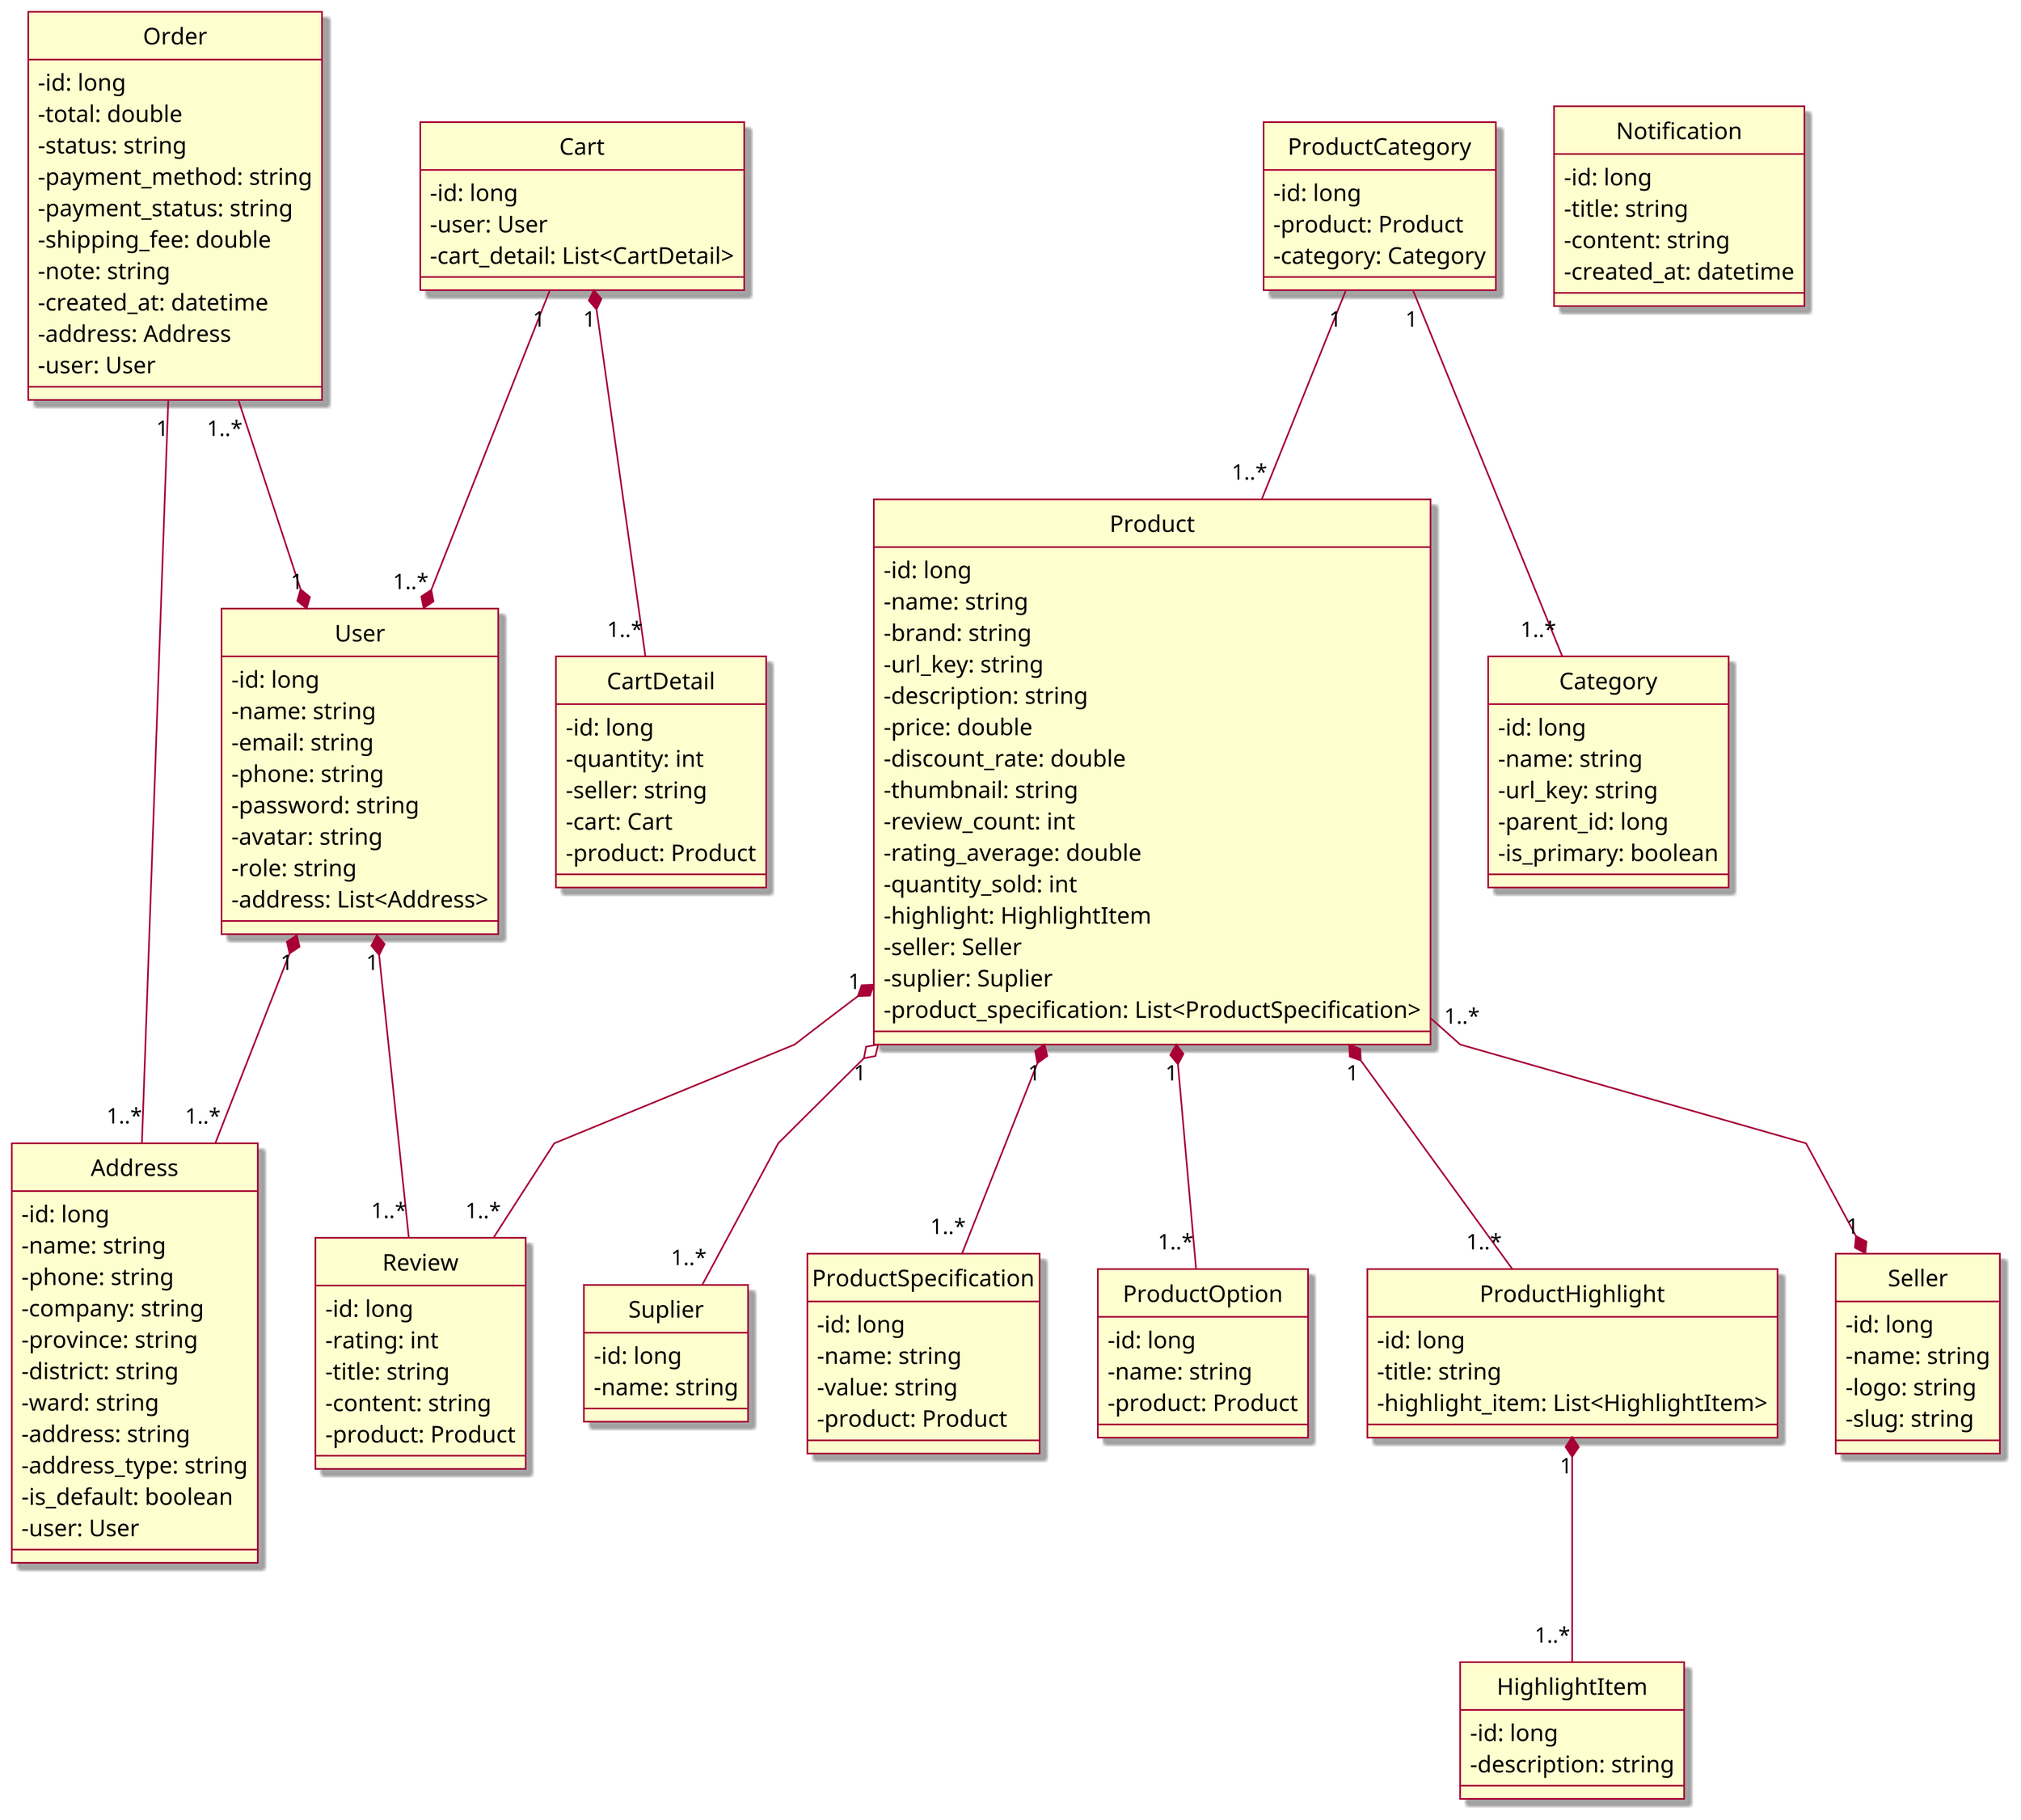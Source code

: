 @startuml Class Diagram

skin rose
skinparam classAttributeIconSize 0
' skinparam linetype ortho
skinparam linetype polyline
hide circle
scale 3

' Product
class Product{
    - id: long
    - name: string
    - brand: string
    - url_key: string
    - description: string
    - price: double
    - discount_rate: double
    - thumbnail: string
    - review_count: int
    - rating_average: double
    - quantity_sold: int
    - highlight: HighlightItem
    - seller: Seller
    - suplier: Suplier
    - product_specification: List<ProductSpecification>
}

class Suplier{
    - id: long
    - name: string
}

class ProductSpecification{
    - id: long
    - name: string
    - value: string
    - product: Product
}

class ProductOption{
    - id: long
    - name: string
    - product: Product
}

class ProductCategory{
    - id: long
    - product: Product
    - category: Category
}

class ProductHighlight{
    - id: long
    - title: string
    - highlight_item: List<HighlightItem>
}

class HighlightItem{
    - id: long
    - description: string
}

class Seller{
    - id: long
    - name: string
    - logo: string
    - slug: string
}

' Category
class Category{
    - id: long
    - name: string
    - url_key: string
    - parent_id: long
    - is_primary: boolean
}

' Review
class Review{
    - id: long
    - rating: int
    - title: string
    - content: string
    - product: Product
}

' User
class User{
    - id: long
    - name: string
    - email: string
    - phone: string
    - password: string
    - avatar: string
    - role: string
    - address: List<Address>
}

class Address{
    - id: long
    - name: string
    - phone: string
    - company: string
    - province: string
    - district: string
    - ward: string
    - address: string
    - address_type: string
    - is_default: boolean
    - user: User
}


' Cart
class Cart{
    - id: long
    - user: User
    - cart_detail: List<CartDetail>
}

class CartDetail{
    - id: long
    - quantity: int
    - seller: string
    - cart: Cart
    - product: Product
}

' Order
class Order{
    - id: long
    - total: double
    - status: string
    - payment_method: string
    - payment_status: string
    - shipping_fee: double
    - note: string
    - created_at: datetime
    - address: Address
    - user: User
}

' Notification
class Notification{
    - id: long
    - title: string
    - content: string
    - created_at: datetime
}

Product "1" *-- "1..*" ProductSpecification
Product "1" *-- "1..*" ProductOption
Product "1..* "--* "1" Seller
Product "1" o-- "1..*" Suplier
Product "1" *-- "1..*" Review
Product "1" *-- "1..*" ProductHighlight
ProductHighlight "1" *-- "1..*" HighlightItem

ProductCategory "1" -- "1..*" Product
ProductCategory "1" -- "1..*" Category

User "1" *-- "1..*" Address
User "1" *-- "1..*" Review

Cart "1" --* "1..*" User
Cart "1" *-- "1..*" CartDetail

Order "1..*" --* "1" User
Order "1" -- "1..*" Address
@enduml